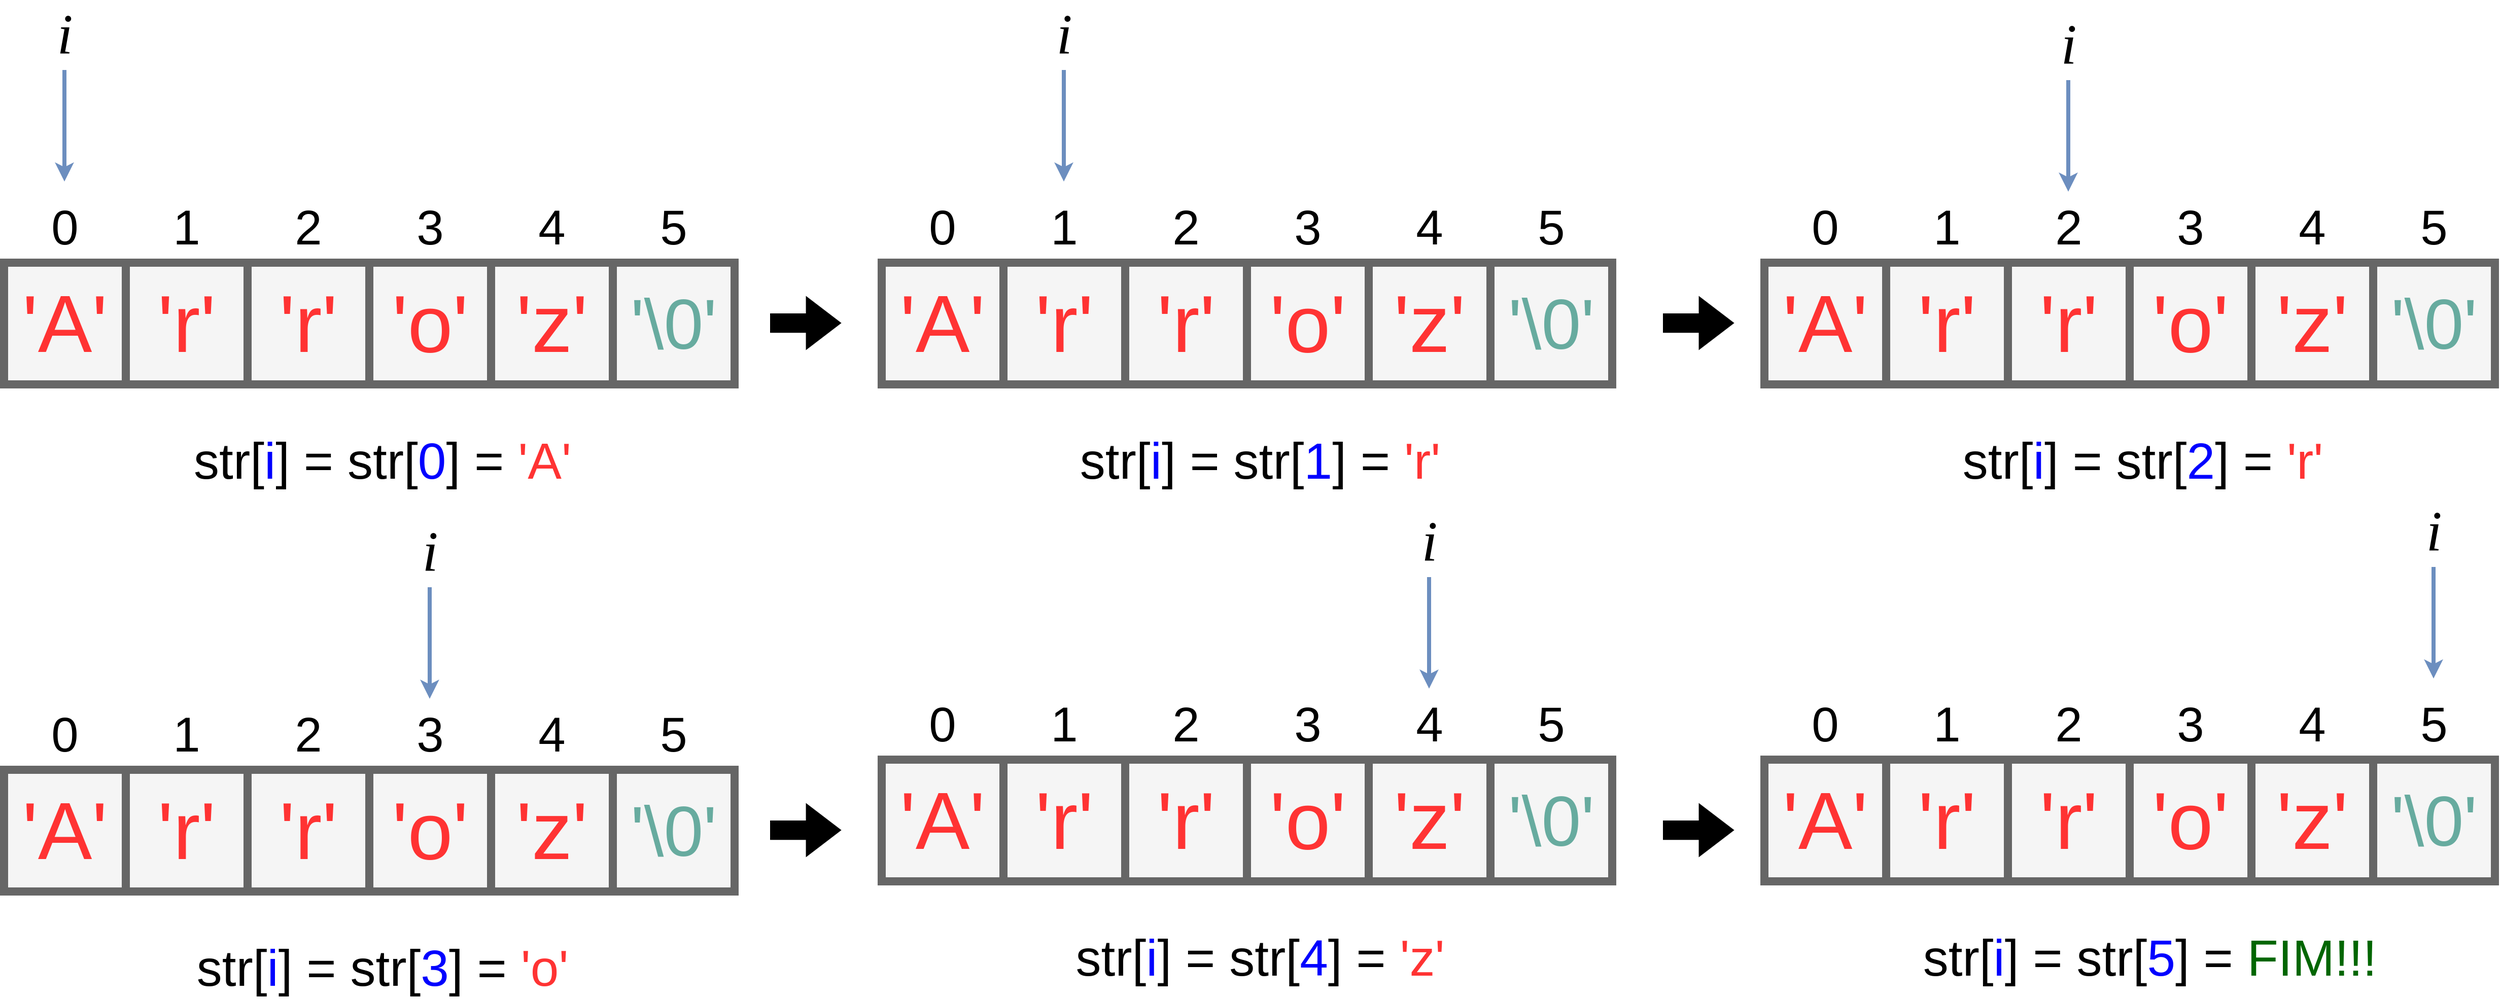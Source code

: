 <mxfile version="26.0.7">
  <diagram name="Page-1" id="wFiJZPlzP4qnISC6K1Q2">
    <mxGraphModel dx="1297" dy="755" grid="1" gridSize="10" guides="1" tooltips="1" connect="1" arrows="1" fold="1" page="1" pageScale="1" pageWidth="850" pageHeight="1100" math="0" shadow="0">
      <root>
        <mxCell id="0" />
        <mxCell id="1" parent="0" />
        <mxCell id="-BxECxdR7PIk8pP-hwTl-1" value="&#39;A&#39;" style="rounded=0;whiteSpace=wrap;html=1;strokeWidth=8;fontColor=#FF3333;fontSize=80;fillColor=#f5f5f5;strokeColor=#666666;" vertex="1" parent="1">
          <mxGeometry x="45" y="470" width="120" height="120" as="geometry" />
        </mxCell>
        <mxCell id="-BxECxdR7PIk8pP-hwTl-2" value="&#39;r&#39;" style="rounded=0;whiteSpace=wrap;html=1;strokeWidth=8;fontColor=#FF3333;fontSize=80;fillColor=#f5f5f5;strokeColor=#666666;" vertex="1" parent="1">
          <mxGeometry x="165" y="470" width="120" height="120" as="geometry" />
        </mxCell>
        <mxCell id="-BxECxdR7PIk8pP-hwTl-3" value="&#39;r&#39;" style="rounded=0;whiteSpace=wrap;html=1;strokeWidth=8;fontColor=#FF3333;fontSize=80;fillColor=#f5f5f5;strokeColor=#666666;" vertex="1" parent="1">
          <mxGeometry x="285" y="470" width="120" height="120" as="geometry" />
        </mxCell>
        <mxCell id="-BxECxdR7PIk8pP-hwTl-4" value="&#39;o&#39;" style="rounded=0;whiteSpace=wrap;html=1;strokeWidth=8;fontColor=#FF3333;fontSize=80;fillColor=#f5f5f5;strokeColor=#666666;" vertex="1" parent="1">
          <mxGeometry x="405" y="470" width="120" height="120" as="geometry" />
        </mxCell>
        <mxCell id="-BxECxdR7PIk8pP-hwTl-5" value="&#39;z&#39;" style="rounded=0;whiteSpace=wrap;html=1;strokeWidth=8;fontColor=#FF3333;fontSize=80;fillColor=#f5f5f5;strokeColor=#666666;" vertex="1" parent="1">
          <mxGeometry x="525" y="470" width="120" height="120" as="geometry" />
        </mxCell>
        <mxCell id="-BxECxdR7PIk8pP-hwTl-7" value="&#39;\0&#39;" style="rounded=0;whiteSpace=wrap;html=1;strokeWidth=8;fontColor=#67AB9F;fontSize=70;fillColor=#f5f5f5;strokeColor=#666666;" vertex="1" parent="1">
          <mxGeometry x="645" y="470" width="120" height="120" as="geometry" />
        </mxCell>
        <mxCell id="-BxECxdR7PIk8pP-hwTl-8" value="0" style="text;html=1;align=center;verticalAlign=middle;whiteSpace=wrap;rounded=0;fontSize=48;" vertex="1" parent="1">
          <mxGeometry x="75" y="420" width="60" height="30" as="geometry" />
        </mxCell>
        <mxCell id="-BxECxdR7PIk8pP-hwTl-9" value="1" style="text;html=1;align=center;verticalAlign=middle;whiteSpace=wrap;rounded=0;fontSize=48;" vertex="1" parent="1">
          <mxGeometry x="195" y="420" width="60" height="30" as="geometry" />
        </mxCell>
        <mxCell id="-BxECxdR7PIk8pP-hwTl-10" value="2" style="text;html=1;align=center;verticalAlign=middle;whiteSpace=wrap;rounded=0;fontSize=48;" vertex="1" parent="1">
          <mxGeometry x="315" y="420" width="60" height="30" as="geometry" />
        </mxCell>
        <mxCell id="-BxECxdR7PIk8pP-hwTl-11" value="3" style="text;html=1;align=center;verticalAlign=middle;whiteSpace=wrap;rounded=0;fontSize=48;" vertex="1" parent="1">
          <mxGeometry x="435" y="420" width="60" height="30" as="geometry" />
        </mxCell>
        <mxCell id="-BxECxdR7PIk8pP-hwTl-12" value="4" style="text;html=1;align=center;verticalAlign=middle;whiteSpace=wrap;rounded=0;fontSize=48;" vertex="1" parent="1">
          <mxGeometry x="555" y="420" width="60" height="30" as="geometry" />
        </mxCell>
        <mxCell id="-BxECxdR7PIk8pP-hwTl-13" value="5" style="text;html=1;align=center;verticalAlign=middle;whiteSpace=wrap;rounded=0;fontSize=48;" vertex="1" parent="1">
          <mxGeometry x="675" y="420" width="60" height="30" as="geometry" />
        </mxCell>
        <mxCell id="-BxECxdR7PIk8pP-hwTl-16" value="i" style="text;html=1;align=center;verticalAlign=middle;whiteSpace=wrap;rounded=0;fontSize=56;fontFamily=Times New Roman;fontStyle=2" vertex="1" parent="1">
          <mxGeometry x="75" y="230" width="60" height="30" as="geometry" />
        </mxCell>
        <mxCell id="-BxECxdR7PIk8pP-hwTl-17" value="" style="endArrow=classic;html=1;rounded=0;strokeWidth=4;fillColor=#dae8fc;strokeColor=#6c8ebf;" edge="1" parent="1">
          <mxGeometry width="50" height="50" relative="1" as="geometry">
            <mxPoint x="104.5" y="280" as="sourcePoint" />
            <mxPoint x="104.5" y="390" as="targetPoint" />
          </mxGeometry>
        </mxCell>
        <mxCell id="-BxECxdR7PIk8pP-hwTl-18" value="str[&lt;font style=&quot;color: rgb(0, 0, 255);&quot;&gt;i&lt;/font&gt;] = str[&lt;font style=&quot;color: rgb(0, 0, 255);&quot;&gt;0&lt;/font&gt;] = &lt;font style=&quot;color: rgb(255, 51, 51);&quot;&gt;&#39;A&#39;&lt;/font&gt;&amp;nbsp;" style="text;html=1;align=center;verticalAlign=middle;whiteSpace=wrap;rounded=0;fontSize=50;" vertex="1" parent="1">
          <mxGeometry x="215" y="650" width="420" height="30" as="geometry" />
        </mxCell>
        <mxCell id="-BxECxdR7PIk8pP-hwTl-19" value="&#39;A&#39;" style="rounded=0;whiteSpace=wrap;html=1;strokeWidth=8;fontColor=#FF3333;fontSize=80;fillColor=#f5f5f5;strokeColor=#666666;" vertex="1" parent="1">
          <mxGeometry x="910" y="470" width="120" height="120" as="geometry" />
        </mxCell>
        <mxCell id="-BxECxdR7PIk8pP-hwTl-20" value="&#39;r&#39;" style="rounded=0;whiteSpace=wrap;html=1;strokeWidth=8;fontColor=#FF3333;fontSize=80;fillColor=#f5f5f5;strokeColor=#666666;" vertex="1" parent="1">
          <mxGeometry x="1030" y="470" width="120" height="120" as="geometry" />
        </mxCell>
        <mxCell id="-BxECxdR7PIk8pP-hwTl-21" value="&#39;r&#39;" style="rounded=0;whiteSpace=wrap;html=1;strokeWidth=8;fontColor=#FF3333;fontSize=80;fillColor=#f5f5f5;strokeColor=#666666;" vertex="1" parent="1">
          <mxGeometry x="1150" y="470" width="120" height="120" as="geometry" />
        </mxCell>
        <mxCell id="-BxECxdR7PIk8pP-hwTl-22" value="&#39;o&#39;" style="rounded=0;whiteSpace=wrap;html=1;strokeWidth=8;fontColor=#FF3333;fontSize=80;fillColor=#f5f5f5;strokeColor=#666666;" vertex="1" parent="1">
          <mxGeometry x="1270" y="470" width="120" height="120" as="geometry" />
        </mxCell>
        <mxCell id="-BxECxdR7PIk8pP-hwTl-23" value="&#39;z&#39;" style="rounded=0;whiteSpace=wrap;html=1;strokeWidth=8;fontColor=#FF3333;fontSize=80;fillColor=#f5f5f5;strokeColor=#666666;" vertex="1" parent="1">
          <mxGeometry x="1390" y="470" width="120" height="120" as="geometry" />
        </mxCell>
        <mxCell id="-BxECxdR7PIk8pP-hwTl-24" value="&#39;\0&#39;" style="rounded=0;whiteSpace=wrap;html=1;strokeWidth=8;fontColor=#67AB9F;fontSize=70;fillColor=#f5f5f5;strokeColor=#666666;" vertex="1" parent="1">
          <mxGeometry x="1510" y="470" width="120" height="120" as="geometry" />
        </mxCell>
        <mxCell id="-BxECxdR7PIk8pP-hwTl-25" value="0" style="text;html=1;align=center;verticalAlign=middle;whiteSpace=wrap;rounded=0;fontSize=48;" vertex="1" parent="1">
          <mxGeometry x="940" y="420" width="60" height="30" as="geometry" />
        </mxCell>
        <mxCell id="-BxECxdR7PIk8pP-hwTl-26" value="1" style="text;html=1;align=center;verticalAlign=middle;whiteSpace=wrap;rounded=0;fontSize=48;" vertex="1" parent="1">
          <mxGeometry x="1060" y="420" width="60" height="30" as="geometry" />
        </mxCell>
        <mxCell id="-BxECxdR7PIk8pP-hwTl-27" value="2" style="text;html=1;align=center;verticalAlign=middle;whiteSpace=wrap;rounded=0;fontSize=48;" vertex="1" parent="1">
          <mxGeometry x="1180" y="420" width="60" height="30" as="geometry" />
        </mxCell>
        <mxCell id="-BxECxdR7PIk8pP-hwTl-28" value="3" style="text;html=1;align=center;verticalAlign=middle;whiteSpace=wrap;rounded=0;fontSize=48;" vertex="1" parent="1">
          <mxGeometry x="1300" y="420" width="60" height="30" as="geometry" />
        </mxCell>
        <mxCell id="-BxECxdR7PIk8pP-hwTl-29" value="4" style="text;html=1;align=center;verticalAlign=middle;whiteSpace=wrap;rounded=0;fontSize=48;" vertex="1" parent="1">
          <mxGeometry x="1420" y="420" width="60" height="30" as="geometry" />
        </mxCell>
        <mxCell id="-BxECxdR7PIk8pP-hwTl-30" value="5" style="text;html=1;align=center;verticalAlign=middle;whiteSpace=wrap;rounded=0;fontSize=48;" vertex="1" parent="1">
          <mxGeometry x="1540" y="420" width="60" height="30" as="geometry" />
        </mxCell>
        <mxCell id="-BxECxdR7PIk8pP-hwTl-31" value="i" style="text;html=1;align=center;verticalAlign=middle;whiteSpace=wrap;rounded=0;fontSize=56;fontFamily=Times New Roman;fontStyle=2" vertex="1" parent="1">
          <mxGeometry x="1060" y="230" width="60" height="30" as="geometry" />
        </mxCell>
        <mxCell id="-BxECxdR7PIk8pP-hwTl-32" value="" style="endArrow=classic;html=1;rounded=0;strokeWidth=4;fillColor=#dae8fc;strokeColor=#6c8ebf;" edge="1" parent="1">
          <mxGeometry width="50" height="50" relative="1" as="geometry">
            <mxPoint x="1089.5" y="280" as="sourcePoint" />
            <mxPoint x="1089.5" y="390" as="targetPoint" />
          </mxGeometry>
        </mxCell>
        <mxCell id="-BxECxdR7PIk8pP-hwTl-33" value="str[&lt;font style=&quot;color: rgb(0, 0, 255);&quot;&gt;i&lt;/font&gt;] = str[&lt;font style=&quot;color: rgb(0, 0, 255);&quot;&gt;1&lt;/font&gt;] = &lt;font style=&quot;color: rgb(255, 51, 51);&quot;&gt;&#39;r&#39;&lt;/font&gt;&amp;nbsp;" style="text;html=1;align=center;verticalAlign=middle;whiteSpace=wrap;rounded=0;fontSize=50;" vertex="1" parent="1">
          <mxGeometry x="1080" y="650" width="420" height="30" as="geometry" />
        </mxCell>
        <mxCell id="-BxECxdR7PIk8pP-hwTl-34" value="&#39;A&#39;" style="rounded=0;whiteSpace=wrap;html=1;strokeWidth=8;fontColor=#FF3333;fontSize=80;fillColor=#f5f5f5;strokeColor=#666666;" vertex="1" parent="1">
          <mxGeometry x="1780" y="470" width="120" height="120" as="geometry" />
        </mxCell>
        <mxCell id="-BxECxdR7PIk8pP-hwTl-35" value="&#39;r&#39;" style="rounded=0;whiteSpace=wrap;html=1;strokeWidth=8;fontColor=#FF3333;fontSize=80;fillColor=#f5f5f5;strokeColor=#666666;" vertex="1" parent="1">
          <mxGeometry x="1900" y="470" width="120" height="120" as="geometry" />
        </mxCell>
        <mxCell id="-BxECxdR7PIk8pP-hwTl-36" value="&#39;r&#39;" style="rounded=0;whiteSpace=wrap;html=1;strokeWidth=8;fontColor=#FF3333;fontSize=80;fillColor=#f5f5f5;strokeColor=#666666;" vertex="1" parent="1">
          <mxGeometry x="2020" y="470" width="120" height="120" as="geometry" />
        </mxCell>
        <mxCell id="-BxECxdR7PIk8pP-hwTl-37" value="&#39;o&#39;" style="rounded=0;whiteSpace=wrap;html=1;strokeWidth=8;fontColor=#FF3333;fontSize=80;fillColor=#f5f5f5;strokeColor=#666666;" vertex="1" parent="1">
          <mxGeometry x="2140" y="470" width="120" height="120" as="geometry" />
        </mxCell>
        <mxCell id="-BxECxdR7PIk8pP-hwTl-38" value="&#39;z&#39;" style="rounded=0;whiteSpace=wrap;html=1;strokeWidth=8;fontColor=#FF3333;fontSize=80;fillColor=#f5f5f5;strokeColor=#666666;" vertex="1" parent="1">
          <mxGeometry x="2260" y="470" width="120" height="120" as="geometry" />
        </mxCell>
        <mxCell id="-BxECxdR7PIk8pP-hwTl-39" value="&#39;\0&#39;" style="rounded=0;whiteSpace=wrap;html=1;strokeWidth=8;fontColor=#67AB9F;fontSize=70;fillColor=#f5f5f5;strokeColor=#666666;" vertex="1" parent="1">
          <mxGeometry x="2380" y="470" width="120" height="120" as="geometry" />
        </mxCell>
        <mxCell id="-BxECxdR7PIk8pP-hwTl-40" value="0" style="text;html=1;align=center;verticalAlign=middle;whiteSpace=wrap;rounded=0;fontSize=48;" vertex="1" parent="1">
          <mxGeometry x="1810" y="420" width="60" height="30" as="geometry" />
        </mxCell>
        <mxCell id="-BxECxdR7PIk8pP-hwTl-41" value="1" style="text;html=1;align=center;verticalAlign=middle;whiteSpace=wrap;rounded=0;fontSize=48;" vertex="1" parent="1">
          <mxGeometry x="1930" y="420" width="60" height="30" as="geometry" />
        </mxCell>
        <mxCell id="-BxECxdR7PIk8pP-hwTl-42" value="2" style="text;html=1;align=center;verticalAlign=middle;whiteSpace=wrap;rounded=0;fontSize=48;" vertex="1" parent="1">
          <mxGeometry x="2050" y="420" width="60" height="30" as="geometry" />
        </mxCell>
        <mxCell id="-BxECxdR7PIk8pP-hwTl-43" value="3" style="text;html=1;align=center;verticalAlign=middle;whiteSpace=wrap;rounded=0;fontSize=48;" vertex="1" parent="1">
          <mxGeometry x="2170" y="420" width="60" height="30" as="geometry" />
        </mxCell>
        <mxCell id="-BxECxdR7PIk8pP-hwTl-44" value="4" style="text;html=1;align=center;verticalAlign=middle;whiteSpace=wrap;rounded=0;fontSize=48;" vertex="1" parent="1">
          <mxGeometry x="2290" y="420" width="60" height="30" as="geometry" />
        </mxCell>
        <mxCell id="-BxECxdR7PIk8pP-hwTl-45" value="5" style="text;html=1;align=center;verticalAlign=middle;whiteSpace=wrap;rounded=0;fontSize=48;" vertex="1" parent="1">
          <mxGeometry x="2410" y="420" width="60" height="30" as="geometry" />
        </mxCell>
        <mxCell id="-BxECxdR7PIk8pP-hwTl-46" value="i" style="text;html=1;align=center;verticalAlign=middle;whiteSpace=wrap;rounded=0;fontSize=56;fontFamily=Times New Roman;fontStyle=2" vertex="1" parent="1">
          <mxGeometry x="2050" y="240" width="60" height="30" as="geometry" />
        </mxCell>
        <mxCell id="-BxECxdR7PIk8pP-hwTl-47" value="" style="endArrow=classic;html=1;rounded=0;strokeWidth=4;fillColor=#dae8fc;strokeColor=#6c8ebf;" edge="1" parent="1">
          <mxGeometry width="50" height="50" relative="1" as="geometry">
            <mxPoint x="2079.5" y="290" as="sourcePoint" />
            <mxPoint x="2079.5" y="400" as="targetPoint" />
          </mxGeometry>
        </mxCell>
        <mxCell id="-BxECxdR7PIk8pP-hwTl-48" value="str[&lt;font style=&quot;color: rgb(0, 0, 255);&quot;&gt;i&lt;/font&gt;] = str[&lt;font style=&quot;color: rgb(0, 0, 255);&quot;&gt;2&lt;/font&gt;] = &lt;font style=&quot;color: rgb(255, 51, 51);&quot;&gt;&#39;r&#39;&lt;/font&gt;&amp;nbsp;" style="text;html=1;align=center;verticalAlign=middle;whiteSpace=wrap;rounded=0;fontSize=50;" vertex="1" parent="1">
          <mxGeometry x="1950" y="650" width="420" height="30" as="geometry" />
        </mxCell>
        <mxCell id="-BxECxdR7PIk8pP-hwTl-49" value="&#39;A&#39;" style="rounded=0;whiteSpace=wrap;html=1;strokeWidth=8;fontColor=#FF3333;fontSize=80;fillColor=#f5f5f5;strokeColor=#666666;" vertex="1" parent="1">
          <mxGeometry x="45" y="970" width="120" height="120" as="geometry" />
        </mxCell>
        <mxCell id="-BxECxdR7PIk8pP-hwTl-50" value="&#39;r&#39;" style="rounded=0;whiteSpace=wrap;html=1;strokeWidth=8;fontColor=#FF3333;fontSize=80;fillColor=#f5f5f5;strokeColor=#666666;" vertex="1" parent="1">
          <mxGeometry x="165" y="970" width="120" height="120" as="geometry" />
        </mxCell>
        <mxCell id="-BxECxdR7PIk8pP-hwTl-51" value="&#39;r&#39;" style="rounded=0;whiteSpace=wrap;html=1;strokeWidth=8;fontColor=#FF3333;fontSize=80;fillColor=#f5f5f5;strokeColor=#666666;" vertex="1" parent="1">
          <mxGeometry x="285" y="970" width="120" height="120" as="geometry" />
        </mxCell>
        <mxCell id="-BxECxdR7PIk8pP-hwTl-52" value="&#39;o&#39;" style="rounded=0;whiteSpace=wrap;html=1;strokeWidth=8;fontColor=#FF3333;fontSize=80;fillColor=#f5f5f5;strokeColor=#666666;" vertex="1" parent="1">
          <mxGeometry x="405" y="970" width="120" height="120" as="geometry" />
        </mxCell>
        <mxCell id="-BxECxdR7PIk8pP-hwTl-53" value="&#39;z&#39;" style="rounded=0;whiteSpace=wrap;html=1;strokeWidth=8;fontColor=#FF3333;fontSize=80;fillColor=#f5f5f5;strokeColor=#666666;" vertex="1" parent="1">
          <mxGeometry x="525" y="970" width="120" height="120" as="geometry" />
        </mxCell>
        <mxCell id="-BxECxdR7PIk8pP-hwTl-54" value="&#39;\0&#39;" style="rounded=0;whiteSpace=wrap;html=1;strokeWidth=8;fontColor=#67AB9F;fontSize=70;fillColor=#f5f5f5;strokeColor=#666666;" vertex="1" parent="1">
          <mxGeometry x="645" y="970" width="120" height="120" as="geometry" />
        </mxCell>
        <mxCell id="-BxECxdR7PIk8pP-hwTl-55" value="0" style="text;html=1;align=center;verticalAlign=middle;whiteSpace=wrap;rounded=0;fontSize=48;" vertex="1" parent="1">
          <mxGeometry x="75" y="920" width="60" height="30" as="geometry" />
        </mxCell>
        <mxCell id="-BxECxdR7PIk8pP-hwTl-56" value="1" style="text;html=1;align=center;verticalAlign=middle;whiteSpace=wrap;rounded=0;fontSize=48;" vertex="1" parent="1">
          <mxGeometry x="195" y="920" width="60" height="30" as="geometry" />
        </mxCell>
        <mxCell id="-BxECxdR7PIk8pP-hwTl-57" value="2" style="text;html=1;align=center;verticalAlign=middle;whiteSpace=wrap;rounded=0;fontSize=48;" vertex="1" parent="1">
          <mxGeometry x="315" y="920" width="60" height="30" as="geometry" />
        </mxCell>
        <mxCell id="-BxECxdR7PIk8pP-hwTl-58" value="3" style="text;html=1;align=center;verticalAlign=middle;whiteSpace=wrap;rounded=0;fontSize=48;" vertex="1" parent="1">
          <mxGeometry x="435" y="920" width="60" height="30" as="geometry" />
        </mxCell>
        <mxCell id="-BxECxdR7PIk8pP-hwTl-59" value="4" style="text;html=1;align=center;verticalAlign=middle;whiteSpace=wrap;rounded=0;fontSize=48;" vertex="1" parent="1">
          <mxGeometry x="555" y="920" width="60" height="30" as="geometry" />
        </mxCell>
        <mxCell id="-BxECxdR7PIk8pP-hwTl-60" value="5" style="text;html=1;align=center;verticalAlign=middle;whiteSpace=wrap;rounded=0;fontSize=48;" vertex="1" parent="1">
          <mxGeometry x="675" y="920" width="60" height="30" as="geometry" />
        </mxCell>
        <mxCell id="-BxECxdR7PIk8pP-hwTl-61" value="i" style="text;html=1;align=center;verticalAlign=middle;whiteSpace=wrap;rounded=0;fontSize=56;fontFamily=Times New Roman;fontStyle=2" vertex="1" parent="1">
          <mxGeometry x="435" y="740" width="60" height="30" as="geometry" />
        </mxCell>
        <mxCell id="-BxECxdR7PIk8pP-hwTl-62" value="" style="endArrow=classic;html=1;rounded=0;strokeWidth=4;fillColor=#dae8fc;strokeColor=#6c8ebf;" edge="1" parent="1">
          <mxGeometry width="50" height="50" relative="1" as="geometry">
            <mxPoint x="464.5" y="790" as="sourcePoint" />
            <mxPoint x="464.5" y="900" as="targetPoint" />
          </mxGeometry>
        </mxCell>
        <mxCell id="-BxECxdR7PIk8pP-hwTl-63" value="str[&lt;font style=&quot;color: rgb(0, 0, 255);&quot;&gt;i&lt;/font&gt;] = str[&lt;font style=&quot;color: rgb(0, 0, 255);&quot;&gt;3&lt;/font&gt;] = &lt;font style=&quot;color: rgb(255, 51, 51);&quot;&gt;&#39;o&#39;&lt;/font&gt;&amp;nbsp;" style="text;html=1;align=center;verticalAlign=middle;whiteSpace=wrap;rounded=0;fontSize=50;" vertex="1" parent="1">
          <mxGeometry x="215" y="1150" width="420" height="30" as="geometry" />
        </mxCell>
        <mxCell id="-BxECxdR7PIk8pP-hwTl-64" value="&#39;A&#39;" style="rounded=0;whiteSpace=wrap;html=1;strokeWidth=8;fontColor=#FF3333;fontSize=80;fillColor=#f5f5f5;strokeColor=#666666;" vertex="1" parent="1">
          <mxGeometry x="910" y="960" width="120" height="120" as="geometry" />
        </mxCell>
        <mxCell id="-BxECxdR7PIk8pP-hwTl-65" value="&#39;r&#39;" style="rounded=0;whiteSpace=wrap;html=1;strokeWidth=8;fontColor=#FF3333;fontSize=80;fillColor=#f5f5f5;strokeColor=#666666;" vertex="1" parent="1">
          <mxGeometry x="1030" y="960" width="120" height="120" as="geometry" />
        </mxCell>
        <mxCell id="-BxECxdR7PIk8pP-hwTl-66" value="&#39;r&#39;" style="rounded=0;whiteSpace=wrap;html=1;strokeWidth=8;fontColor=#FF3333;fontSize=80;fillColor=#f5f5f5;strokeColor=#666666;" vertex="1" parent="1">
          <mxGeometry x="1150" y="960" width="120" height="120" as="geometry" />
        </mxCell>
        <mxCell id="-BxECxdR7PIk8pP-hwTl-67" value="&#39;o&#39;" style="rounded=0;whiteSpace=wrap;html=1;strokeWidth=8;fontColor=#FF3333;fontSize=80;fillColor=#f5f5f5;strokeColor=#666666;" vertex="1" parent="1">
          <mxGeometry x="1270" y="960" width="120" height="120" as="geometry" />
        </mxCell>
        <mxCell id="-BxECxdR7PIk8pP-hwTl-68" value="&#39;z&#39;" style="rounded=0;whiteSpace=wrap;html=1;strokeWidth=8;fontColor=#FF3333;fontSize=80;fillColor=#f5f5f5;strokeColor=#666666;" vertex="1" parent="1">
          <mxGeometry x="1390" y="960" width="120" height="120" as="geometry" />
        </mxCell>
        <mxCell id="-BxECxdR7PIk8pP-hwTl-69" value="&#39;\0&#39;" style="rounded=0;whiteSpace=wrap;html=1;strokeWidth=8;fontColor=#67AB9F;fontSize=70;fillColor=#f5f5f5;strokeColor=#666666;" vertex="1" parent="1">
          <mxGeometry x="1510" y="960" width="120" height="120" as="geometry" />
        </mxCell>
        <mxCell id="-BxECxdR7PIk8pP-hwTl-70" value="0" style="text;html=1;align=center;verticalAlign=middle;whiteSpace=wrap;rounded=0;fontSize=48;" vertex="1" parent="1">
          <mxGeometry x="940" y="910" width="60" height="30" as="geometry" />
        </mxCell>
        <mxCell id="-BxECxdR7PIk8pP-hwTl-71" value="1" style="text;html=1;align=center;verticalAlign=middle;whiteSpace=wrap;rounded=0;fontSize=48;" vertex="1" parent="1">
          <mxGeometry x="1060" y="910" width="60" height="30" as="geometry" />
        </mxCell>
        <mxCell id="-BxECxdR7PIk8pP-hwTl-72" value="2" style="text;html=1;align=center;verticalAlign=middle;whiteSpace=wrap;rounded=0;fontSize=48;" vertex="1" parent="1">
          <mxGeometry x="1180" y="910" width="60" height="30" as="geometry" />
        </mxCell>
        <mxCell id="-BxECxdR7PIk8pP-hwTl-73" value="3" style="text;html=1;align=center;verticalAlign=middle;whiteSpace=wrap;rounded=0;fontSize=48;" vertex="1" parent="1">
          <mxGeometry x="1300" y="910" width="60" height="30" as="geometry" />
        </mxCell>
        <mxCell id="-BxECxdR7PIk8pP-hwTl-74" value="4" style="text;html=1;align=center;verticalAlign=middle;whiteSpace=wrap;rounded=0;fontSize=48;" vertex="1" parent="1">
          <mxGeometry x="1420" y="910" width="60" height="30" as="geometry" />
        </mxCell>
        <mxCell id="-BxECxdR7PIk8pP-hwTl-75" value="5" style="text;html=1;align=center;verticalAlign=middle;whiteSpace=wrap;rounded=0;fontSize=48;" vertex="1" parent="1">
          <mxGeometry x="1540" y="910" width="60" height="30" as="geometry" />
        </mxCell>
        <mxCell id="-BxECxdR7PIk8pP-hwTl-76" value="i" style="text;html=1;align=center;verticalAlign=middle;whiteSpace=wrap;rounded=0;fontSize=56;fontFamily=Times New Roman;fontStyle=2" vertex="1" parent="1">
          <mxGeometry x="1420" y="730" width="60" height="30" as="geometry" />
        </mxCell>
        <mxCell id="-BxECxdR7PIk8pP-hwTl-77" value="" style="endArrow=classic;html=1;rounded=0;strokeWidth=4;fillColor=#dae8fc;strokeColor=#6c8ebf;" edge="1" parent="1">
          <mxGeometry width="50" height="50" relative="1" as="geometry">
            <mxPoint x="1449.5" y="780" as="sourcePoint" />
            <mxPoint x="1449.5" y="890" as="targetPoint" />
          </mxGeometry>
        </mxCell>
        <mxCell id="-BxECxdR7PIk8pP-hwTl-78" value="str[&lt;font style=&quot;color: rgb(0, 0, 255);&quot;&gt;i&lt;/font&gt;] = str[&lt;font style=&quot;color: rgb(0, 0, 255);&quot;&gt;4&lt;/font&gt;] = &lt;font style=&quot;color: rgb(255, 51, 51);&quot;&gt;&#39;z&#39;&lt;/font&gt;&amp;nbsp;" style="text;html=1;align=center;verticalAlign=middle;whiteSpace=wrap;rounded=0;fontSize=50;" vertex="1" parent="1">
          <mxGeometry x="1080" y="1140" width="420" height="30" as="geometry" />
        </mxCell>
        <mxCell id="-BxECxdR7PIk8pP-hwTl-79" value="&#39;A&#39;" style="rounded=0;whiteSpace=wrap;html=1;strokeWidth=8;fontColor=#FF3333;fontSize=80;fillColor=#f5f5f5;strokeColor=#666666;" vertex="1" parent="1">
          <mxGeometry x="1780" y="960" width="120" height="120" as="geometry" />
        </mxCell>
        <mxCell id="-BxECxdR7PIk8pP-hwTl-80" value="&#39;r&#39;" style="rounded=0;whiteSpace=wrap;html=1;strokeWidth=8;fontColor=#FF3333;fontSize=80;fillColor=#f5f5f5;strokeColor=#666666;" vertex="1" parent="1">
          <mxGeometry x="1900" y="960" width="120" height="120" as="geometry" />
        </mxCell>
        <mxCell id="-BxECxdR7PIk8pP-hwTl-81" value="&#39;r&#39;" style="rounded=0;whiteSpace=wrap;html=1;strokeWidth=8;fontColor=#FF3333;fontSize=80;fillColor=#f5f5f5;strokeColor=#666666;" vertex="1" parent="1">
          <mxGeometry x="2020" y="960" width="120" height="120" as="geometry" />
        </mxCell>
        <mxCell id="-BxECxdR7PIk8pP-hwTl-82" value="&#39;o&#39;" style="rounded=0;whiteSpace=wrap;html=1;strokeWidth=8;fontColor=#FF3333;fontSize=80;fillColor=#f5f5f5;strokeColor=#666666;" vertex="1" parent="1">
          <mxGeometry x="2140" y="960" width="120" height="120" as="geometry" />
        </mxCell>
        <mxCell id="-BxECxdR7PIk8pP-hwTl-83" value="&#39;z&#39;" style="rounded=0;whiteSpace=wrap;html=1;strokeWidth=8;fontColor=#FF3333;fontSize=80;fillColor=#f5f5f5;strokeColor=#666666;" vertex="1" parent="1">
          <mxGeometry x="2260" y="960" width="120" height="120" as="geometry" />
        </mxCell>
        <mxCell id="-BxECxdR7PIk8pP-hwTl-84" value="&#39;\0&#39;" style="rounded=0;whiteSpace=wrap;html=1;strokeWidth=8;fontColor=#67AB9F;fontSize=70;fillColor=#f5f5f5;strokeColor=#666666;" vertex="1" parent="1">
          <mxGeometry x="2380" y="960" width="120" height="120" as="geometry" />
        </mxCell>
        <mxCell id="-BxECxdR7PIk8pP-hwTl-85" value="0" style="text;html=1;align=center;verticalAlign=middle;whiteSpace=wrap;rounded=0;fontSize=48;" vertex="1" parent="1">
          <mxGeometry x="1810" y="910" width="60" height="30" as="geometry" />
        </mxCell>
        <mxCell id="-BxECxdR7PIk8pP-hwTl-86" value="1" style="text;html=1;align=center;verticalAlign=middle;whiteSpace=wrap;rounded=0;fontSize=48;" vertex="1" parent="1">
          <mxGeometry x="1930" y="910" width="60" height="30" as="geometry" />
        </mxCell>
        <mxCell id="-BxECxdR7PIk8pP-hwTl-87" value="2" style="text;html=1;align=center;verticalAlign=middle;whiteSpace=wrap;rounded=0;fontSize=48;" vertex="1" parent="1">
          <mxGeometry x="2050" y="910" width="60" height="30" as="geometry" />
        </mxCell>
        <mxCell id="-BxECxdR7PIk8pP-hwTl-88" value="3" style="text;html=1;align=center;verticalAlign=middle;whiteSpace=wrap;rounded=0;fontSize=48;" vertex="1" parent="1">
          <mxGeometry x="2170" y="910" width="60" height="30" as="geometry" />
        </mxCell>
        <mxCell id="-BxECxdR7PIk8pP-hwTl-89" value="4" style="text;html=1;align=center;verticalAlign=middle;whiteSpace=wrap;rounded=0;fontSize=48;" vertex="1" parent="1">
          <mxGeometry x="2290" y="910" width="60" height="30" as="geometry" />
        </mxCell>
        <mxCell id="-BxECxdR7PIk8pP-hwTl-90" value="5" style="text;html=1;align=center;verticalAlign=middle;whiteSpace=wrap;rounded=0;fontSize=48;" vertex="1" parent="1">
          <mxGeometry x="2410" y="910" width="60" height="30" as="geometry" />
        </mxCell>
        <mxCell id="-BxECxdR7PIk8pP-hwTl-91" value="i" style="text;html=1;align=center;verticalAlign=middle;whiteSpace=wrap;rounded=0;fontSize=56;fontFamily=Times New Roman;fontStyle=2" vertex="1" parent="1">
          <mxGeometry x="2410" y="720" width="60" height="30" as="geometry" />
        </mxCell>
        <mxCell id="-BxECxdR7PIk8pP-hwTl-92" value="" style="endArrow=classic;html=1;rounded=0;strokeWidth=4;fillColor=#dae8fc;strokeColor=#6c8ebf;" edge="1" parent="1">
          <mxGeometry width="50" height="50" relative="1" as="geometry">
            <mxPoint x="2439.5" y="770" as="sourcePoint" />
            <mxPoint x="2439.5" y="880" as="targetPoint" />
          </mxGeometry>
        </mxCell>
        <mxCell id="-BxECxdR7PIk8pP-hwTl-93" value="str[&lt;font style=&quot;color: rgb(0, 0, 255);&quot;&gt;i&lt;/font&gt;] = str[&lt;font style=&quot;color: rgb(0, 0, 255);&quot;&gt;5&lt;/font&gt;] = &lt;font style=&quot;color: rgb(0, 102, 0);&quot;&gt;FIM!!!&lt;/font&gt;" style="text;html=1;align=center;verticalAlign=middle;whiteSpace=wrap;rounded=0;fontSize=50;" vertex="1" parent="1">
          <mxGeometry x="1895" y="1140" width="530" height="30" as="geometry" />
        </mxCell>
        <mxCell id="-BxECxdR7PIk8pP-hwTl-94" value="" style="shape=flexArrow;endArrow=classic;html=1;rounded=0;endWidth=32.381;endSize=10.905;width=18.095;fillColor=#000000;" edge="1" parent="1">
          <mxGeometry width="50" height="50" relative="1" as="geometry">
            <mxPoint x="800" y="529.52" as="sourcePoint" />
            <mxPoint x="870" y="529.52" as="targetPoint" />
          </mxGeometry>
        </mxCell>
        <mxCell id="-BxECxdR7PIk8pP-hwTl-95" value="" style="shape=flexArrow;endArrow=classic;html=1;rounded=0;endWidth=32.381;endSize=10.905;width=18.095;fillColor=#000000;" edge="1" parent="1">
          <mxGeometry width="50" height="50" relative="1" as="geometry">
            <mxPoint x="1680" y="529.52" as="sourcePoint" />
            <mxPoint x="1750" y="529.52" as="targetPoint" />
          </mxGeometry>
        </mxCell>
        <mxCell id="-BxECxdR7PIk8pP-hwTl-96" value="" style="shape=flexArrow;endArrow=classic;html=1;rounded=0;endWidth=32.381;endSize=10.905;width=18.095;fillColor=#000000;" edge="1" parent="1">
          <mxGeometry width="50" height="50" relative="1" as="geometry">
            <mxPoint x="800" y="1029.52" as="sourcePoint" />
            <mxPoint x="870" y="1029.52" as="targetPoint" />
          </mxGeometry>
        </mxCell>
        <mxCell id="-BxECxdR7PIk8pP-hwTl-97" value="" style="shape=flexArrow;endArrow=classic;html=1;rounded=0;endWidth=32.381;endSize=10.905;width=18.095;fillColor=#000000;" edge="1" parent="1">
          <mxGeometry width="50" height="50" relative="1" as="geometry">
            <mxPoint x="1680" y="1029.52" as="sourcePoint" />
            <mxPoint x="1750" y="1029.52" as="targetPoint" />
          </mxGeometry>
        </mxCell>
      </root>
    </mxGraphModel>
  </diagram>
</mxfile>
